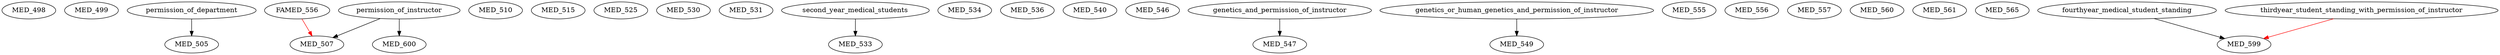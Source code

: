 digraph G {
    MED_498;
    MED_499;
    edge [color=black];
    permission_of_department -> MED_505;
    edge [color=black];
    permission_of_instructor -> MED_507;
    edge [color=red];
    FAMED_556 -> MED_507;
    MED_510;
    MED_515;
    MED_525;
    MED_530;
    MED_531;
    edge [color=black];
    second_year_medical_students -> MED_533;
    MED_534;
    MED_536;
    MED_540;
    MED_546;
    edge [color=black];
    genetics_and_permission_of_instructor -> MED_547;
    edge [color=black];
    genetics_or_human_genetics_and_permission_of_instructor -> MED_549;
    MED_555;
    MED_556;
    MED_557;
    MED_560;
    MED_561;
    MED_565;
    edge [color=black];
    fourthyear_medical_student_standing -> MED_599;
    edge [color=red];
    thirdyear_student_standing_with_permission_of_instructor -> MED_599;
    edge [color=black];
    permission_of_instructor -> MED_600;
}
